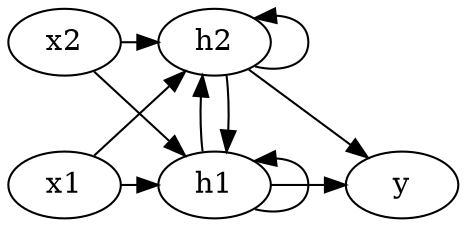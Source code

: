 digraph G {
	rankdir=BT;
	node [height=.1];
	subgraph{

		subgraph cluster0 {
			x1 [label="x1"];
			x2 [label="x2"];
			color=none;
		}

		subgraph cluster1 {
			h1 [label="h1"];
			h2 [label="h2"];
			h1 -> h1; h1 -> h2;
			h2 -> h1; h2 -> h2;
			color=none;
		}

		subgraph cluster2 {
			y [label="y"];
			color=none;
		}

		x1 -> h1; x1 -> h2;
		x2 -> h1; x2 -> h2;
		h1 -> y; h2 -> y;
		{rank=same; x1; h1; y;}
		{rank=same; x2; h2;}

	}

}
